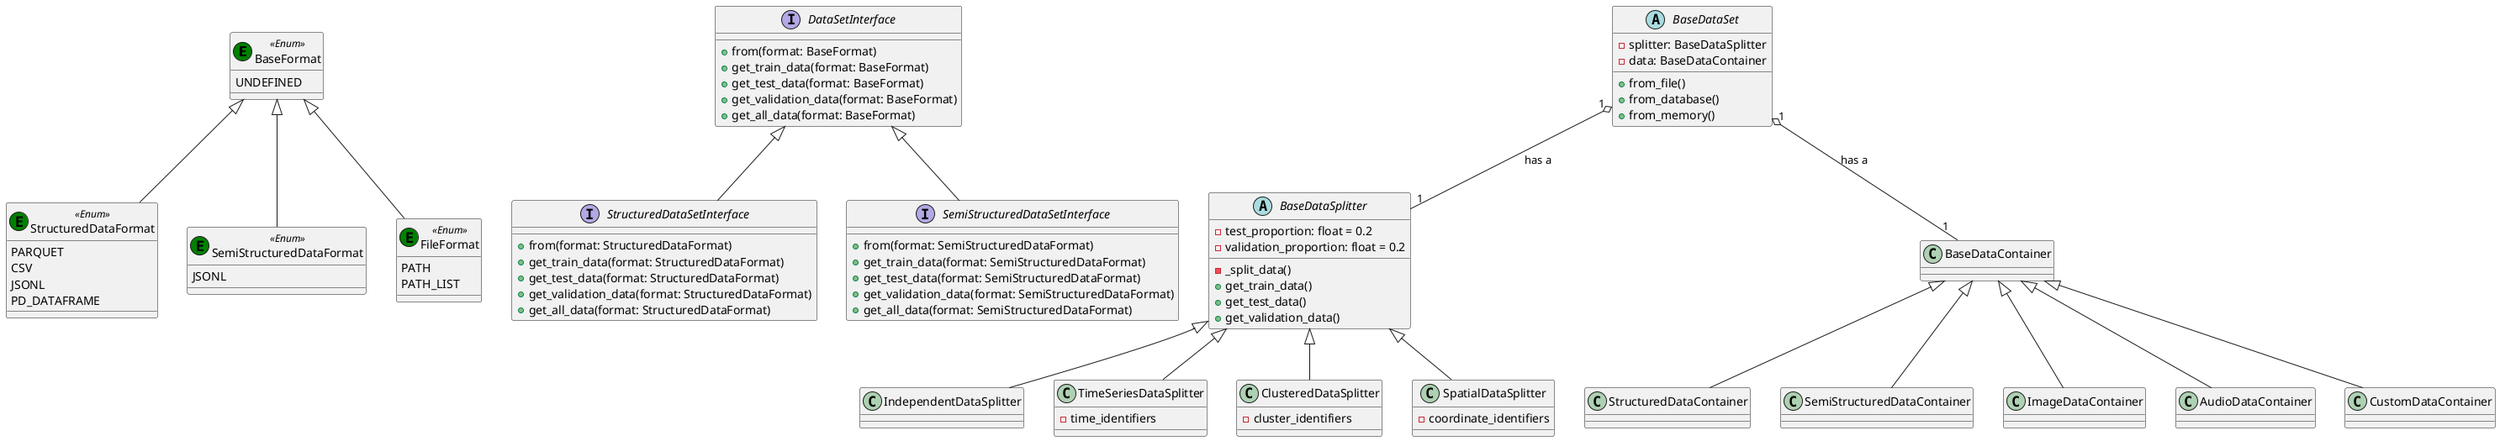 @startuml

enum BaseFormat << (E,green) Enum >> {
  UNDEFINED
}

enum StructuredDataFormat << (E,green) Enum >> {
  PARQUET
  CSV
  JSONL
  PD_DATAFRAME
}

enum SemiStructuredDataFormat << (E,green) Enum >> {
  JSONL
}

enum FileFormat << (E,green) Enum >> {
  PATH
  PATH_LIST
}

BaseFormat <|-- StructuredDataFormat
BaseFormat <|-- SemiStructuredDataFormat
BaseFormat <|-- FileFormat

interface DataSetInterface {
  +from(format: BaseFormat)
  +get_train_data(format: BaseFormat)
  +get_test_data(format: BaseFormat)
  +get_validation_data(format: BaseFormat)
  +get_all_data(format: BaseFormat)
}

DataSetInterface <|-- StructuredDataSetInterface
DataSetInterface <|-- SemiStructuredDataSetInterface

interface StructuredDataSetInterface {
  +from(format: StructuredDataFormat)
  +get_train_data(format: StructuredDataFormat)
  +get_test_data(format: StructuredDataFormat)
  +get_validation_data(format: StructuredDataFormat)
  +get_all_data(format: StructuredDataFormat)
}

interface SemiStructuredDataSetInterface {
  +from(format: SemiStructuredDataFormat)
  +get_train_data(format: SemiStructuredDataFormat)
  +get_test_data(format: SemiStructuredDataFormat)
  +get_validation_data(format: SemiStructuredDataFormat)
  +get_all_data(format: SemiStructuredDataFormat)
}

abstract class BaseDataSet {
  + from_file()
  + from_database()
  + from_memory()
  - splitter: BaseDataSplitter
  - data: BaseDataContainer
}

abstract class BaseDataSplitter {
  - test_proportion: float = 0.2
  - validation_proportion: float = 0.2
  - _split_data()
  + get_train_data()
  + get_test_data()
  + get_validation_data()
}

class IndependentDataSplitter
class TimeSeriesDataSplitter {
  - time_identifiers
}

class ClusteredDataSplitter {
  - cluster_identifiers
}

class SpatialDataSplitter {
  - coordinate_identifiers
}

BaseDataSplitter <|-- IndependentDataSplitter
BaseDataSplitter <|-- TimeSeriesDataSplitter
BaseDataSplitter <|-- ClusteredDataSplitter
BaseDataSplitter <|-- SpatialDataSplitter

BaseDataSet "1" o-- "1" BaseDataSplitter : has a
BaseDataSet "1" o-- "1" BaseDataContainer : has a
BaseDataContainer <|-- StructuredDataContainer
BaseDataContainer <|-- SemiStructuredDataContainer
BaseDataContainer <|-- ImageDataContainer
BaseDataContainer <|-- AudioDataContainer
BaseDataContainer <|-- CustomDataContainer

@enduml
